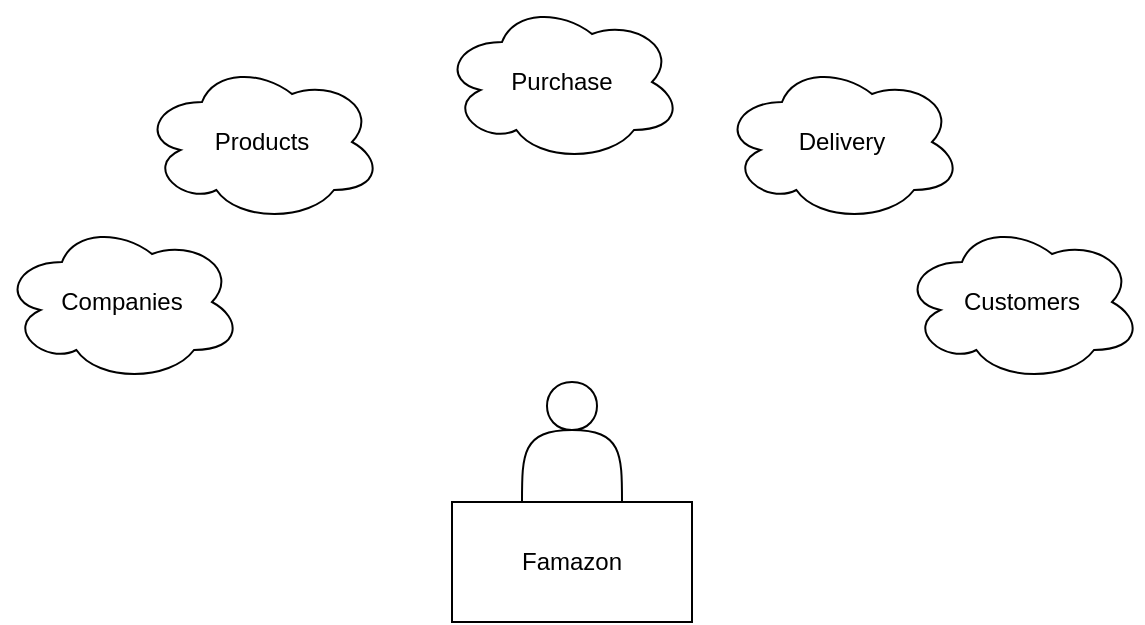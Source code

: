 <mxfile>
    <diagram id="RfVIRQJGormXQ_evJP-1" name="Page-1">
        <mxGraphModel dx="710" dy="562" grid="1" gridSize="10" guides="1" tooltips="1" connect="1" arrows="1" fold="1" page="1" pageScale="1" pageWidth="827" pageHeight="1169" math="0" shadow="0">
            <root>
                <mxCell id="0"/>
                <mxCell id="1" parent="0"/>
                <mxCell id="2" value="Companies" style="ellipse;shape=cloud;whiteSpace=wrap;html=1;" vertex="1" parent="1">
                    <mxGeometry x="70" y="300" width="120" height="80" as="geometry"/>
                </mxCell>
                <mxCell id="3" value="Products" style="ellipse;shape=cloud;whiteSpace=wrap;html=1;" vertex="1" parent="1">
                    <mxGeometry x="140" y="220" width="120" height="80" as="geometry"/>
                </mxCell>
                <mxCell id="4" value="Delivery" style="ellipse;shape=cloud;whiteSpace=wrap;html=1;" vertex="1" parent="1">
                    <mxGeometry x="430" y="220" width="120" height="80" as="geometry"/>
                </mxCell>
                <mxCell id="5" value="Customers" style="ellipse;shape=cloud;whiteSpace=wrap;html=1;" vertex="1" parent="1">
                    <mxGeometry x="520" y="300" width="120" height="80" as="geometry"/>
                </mxCell>
                <mxCell id="6" value="" style="edgeStyle=none;html=1;" edge="1" parent="1" source="7" target="8">
                    <mxGeometry relative="1" as="geometry"/>
                </mxCell>
                <mxCell id="7" value="" style="shape=actor;whiteSpace=wrap;html=1;" vertex="1" parent="1">
                    <mxGeometry x="330" y="380" width="50" height="60" as="geometry"/>
                </mxCell>
                <mxCell id="8" value="Famazon" style="whiteSpace=wrap;html=1;" vertex="1" parent="1">
                    <mxGeometry x="295" y="440" width="120" height="60" as="geometry"/>
                </mxCell>
                <mxCell id="9" value="Purchase" style="ellipse;shape=cloud;whiteSpace=wrap;html=1;" vertex="1" parent="1">
                    <mxGeometry x="290" y="190" width="120" height="80" as="geometry"/>
                </mxCell>
            </root>
        </mxGraphModel>
    </diagram>
</mxfile>